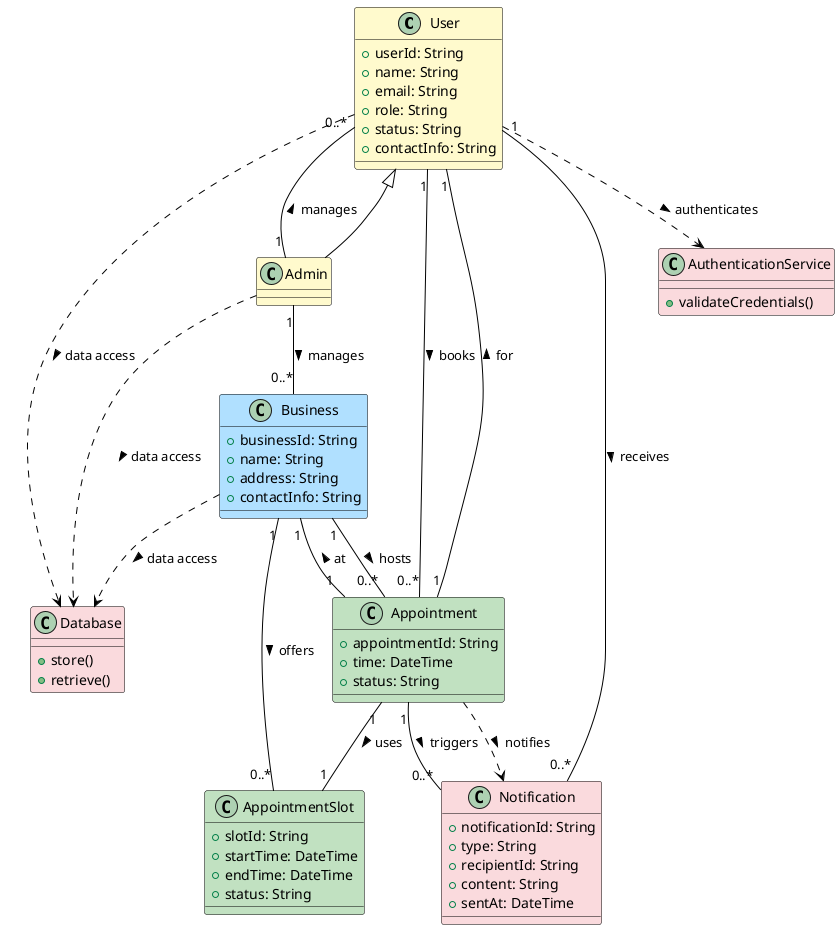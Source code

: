 @startuml
skinparam class {
    BackgroundColor White
    BorderColor Black
    ArrowColor Black
    FontColor Black
}

' User and Admin (light yellow)
class User #FFFACD {
  +userId: String
  +name: String
  +email: String
  +role: String
  +status: String
  +contactInfo: String
}

class Admin #FFFACD {
  ' Inherits User attributes
}

' Business/Service Provider (light blue)
class Business #B0E0FF {
  +businessId: String
  +name: String
  +address: String
  +contactInfo: String
}

' Appointment/Slot (light green)
class Appointment #C1E1C1 {
  +appointmentId: String
  +time: DateTime
  +status: String
}

class AppointmentSlot #C1E1C1 {
  +slotId: String
  +startTime: DateTime
  +endTime: DateTime
  +status: String
}

' Notification/Services (light pink)
class Notification #FADADD {
  +notificationId: String
  +type: String
  +recipientId: String
  +content: String
  +sentAt: DateTime
}

class AuthenticationService #FADADD {
  +validateCredentials()
}

class Database #FADADD {
  +store()
  +retrieve()
}

' Relationships
User "1" -- "0..*" Appointment : books >
User "1" -- "0..*" Notification : receives >
User <|-- Admin
Business "1" -- "0..*" AppointmentSlot : offers >
Business "1" -- "0..*" Appointment : hosts >
Appointment "1" -- "1" AppointmentSlot : uses >
Appointment "1" -- "1" User : for >
Appointment "1" -- "1" Business : at >
Appointment "1" -- "0..*" Notification : triggers >
Admin "1" -- "0..*" User : manages >
Admin "1" -- "0..*" Business : manages >

' Supporting services
User ..> AuthenticationService : authenticates >
User ..> Database : data access >
Business ..> Database : data access >
Admin ..> Database : data access >
Appointment ..> Notification : notifies >
@enduml